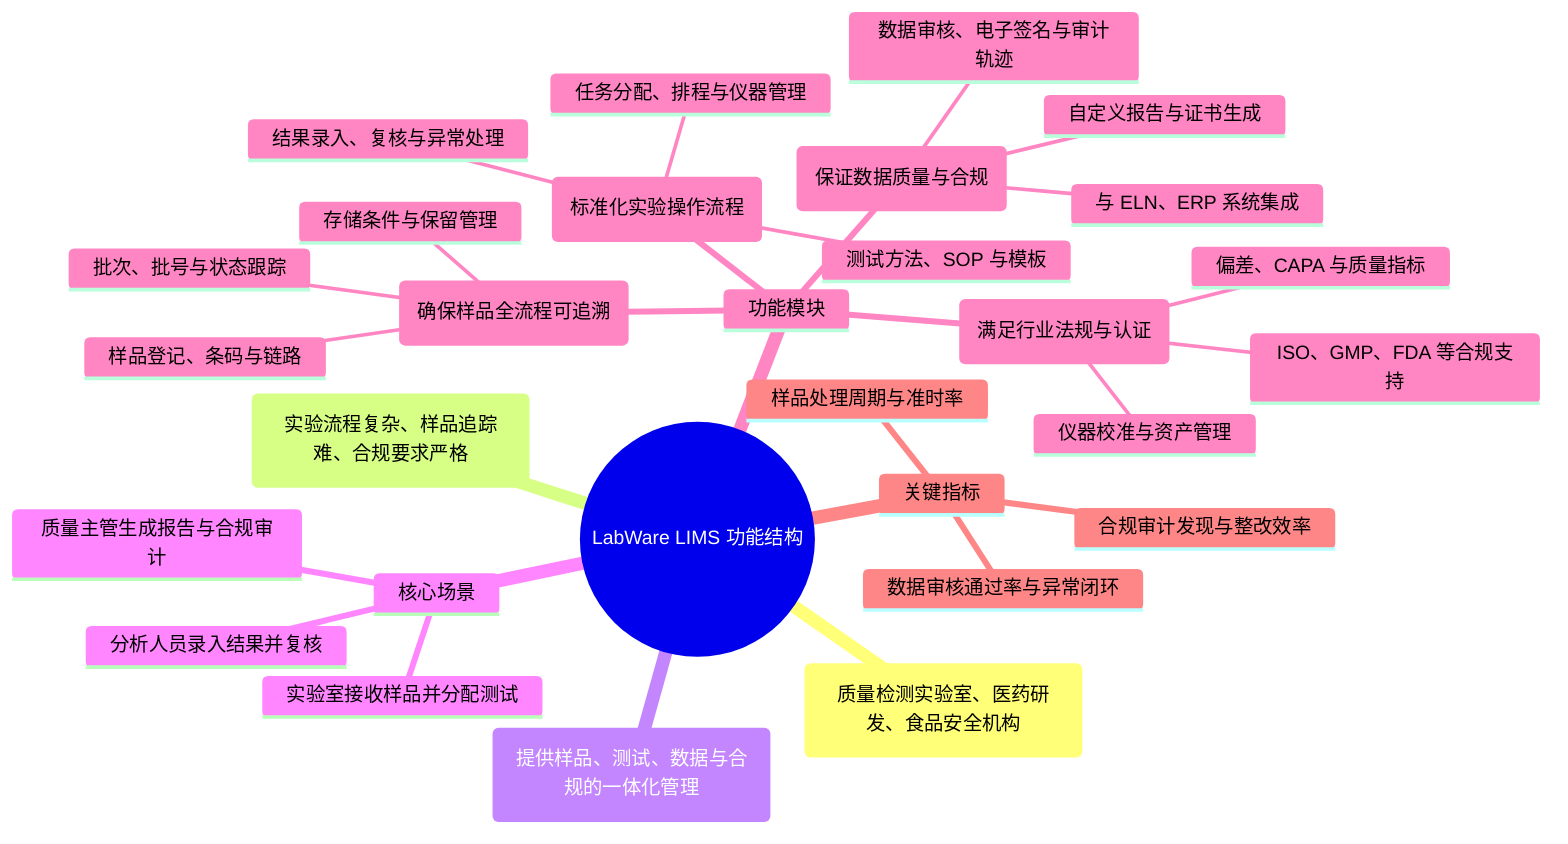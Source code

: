 %% Auto-generated by scripts/generate_assets.py
mindmap
  root((LabWare LIMS 功能结构))
    目标用户(质量检测实验室、医药研发、食品安全机构)
    核心痛点(实验流程复杂、样品追踪难、合规要求严格)
    价值主张(提供样品、测试、数据与合规的一体化管理)
    核心场景
      实验室接收样品并分配测试
      分析人员录入结果并复核
      质量主管生成报告与合规审计
    功能模块
      样品与批次管理(确保样品全流程可追溯)
        样品登记、条码与链路
        批次、批号与状态跟踪
        存储条件与保留管理
      测试与工作流程(标准化实验操作流程)
        测试方法、SOP 与模板
        任务分配、排程与仪器管理
        结果录入、复核与异常处理
      数据管理与报告(保证数据质量与合规)
        数据审核、电子签名与审计轨迹
        自定义报告与证书生成
        与 ELN、ERP 系统集成
      合规与质量(满足行业法规与认证)
        ISO、GMP、FDA 等合规支持
        偏差、CAPA 与质量指标
        仪器校准与资产管理
    关键指标
      样品处理周期与准时率
      数据审核通过率与异常闭环
      合规审计发现与整改效率